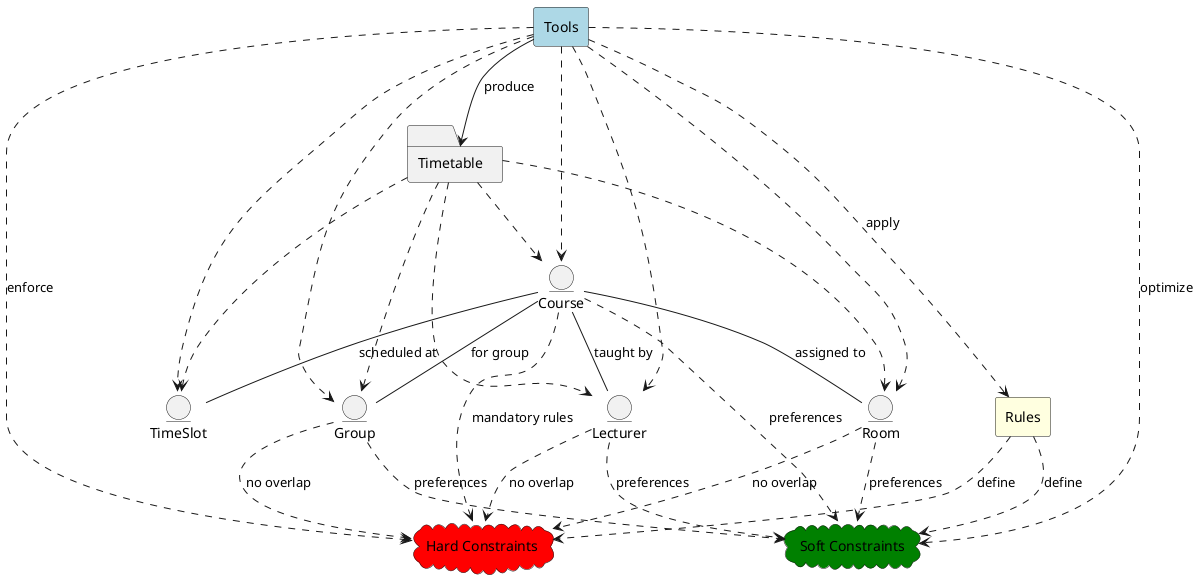 @startuml uctp_compatibility_diagram

' UCTP Entities and Relations Diagram (English only)

entity "Course" as Course
entity "Room" as Room
entity "Lecturer" as Lecturer
entity "TimeSlot" as TimeSlot
entity "Group" as Group

rectangle "Rules" as Rules #lightyellow
rectangle "Tools" as Tools #lightblue
cloud "Hard Constraints" as HardC #red
cloud "Soft Constraints" as SoftC #green
folder "Timetable" as Timetable

' --- Relations ---
Course -- Room : "assigned to"
Course -- Lecturer : "taught by"
Course -- TimeSlot : "scheduled at"
Course -- Group : "for group"

Room ..> HardC : "no overlap"
Lecturer ..> HardC : "no overlap"
Group ..> HardC : "no overlap"
Course ..> HardC : "mandatory rules"
Course ..> SoftC : "preferences"
Room ..> SoftC : "preferences"
Lecturer ..> SoftC : "preferences"
Group ..> SoftC : "preferences"

Rules ..> HardC : "define"
Rules ..> SoftC : "define"
Tools ..> Rules : "apply"
Tools ..> Course
Tools ..> Room
Tools ..> Lecturer
Tools ..> TimeSlot
Tools ..> Group
Tools ..> HardC : "enforce"
Tools ..> SoftC : "optimize"
Tools --> Timetable : "produce"

Timetable ..> Course
Timetable ..> Room
Timetable ..> Lecturer
Timetable ..> TimeSlot
Timetable ..> Group

@enduml
